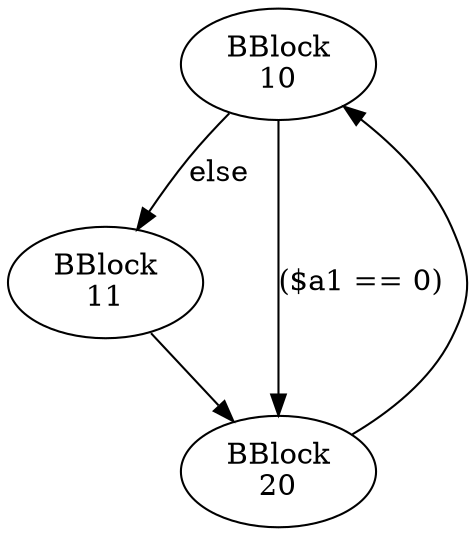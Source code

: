 digraph G {
"10" [label="BBlock\n10"]
"11" [label="BBlock\n11"]
"20" [label="BBlock\n20"]
"10" -> "11" [label="else"]
"10" -> "20" [label="($a1 == 0)"]
"11" -> "20"
"20" -> "10"
}
